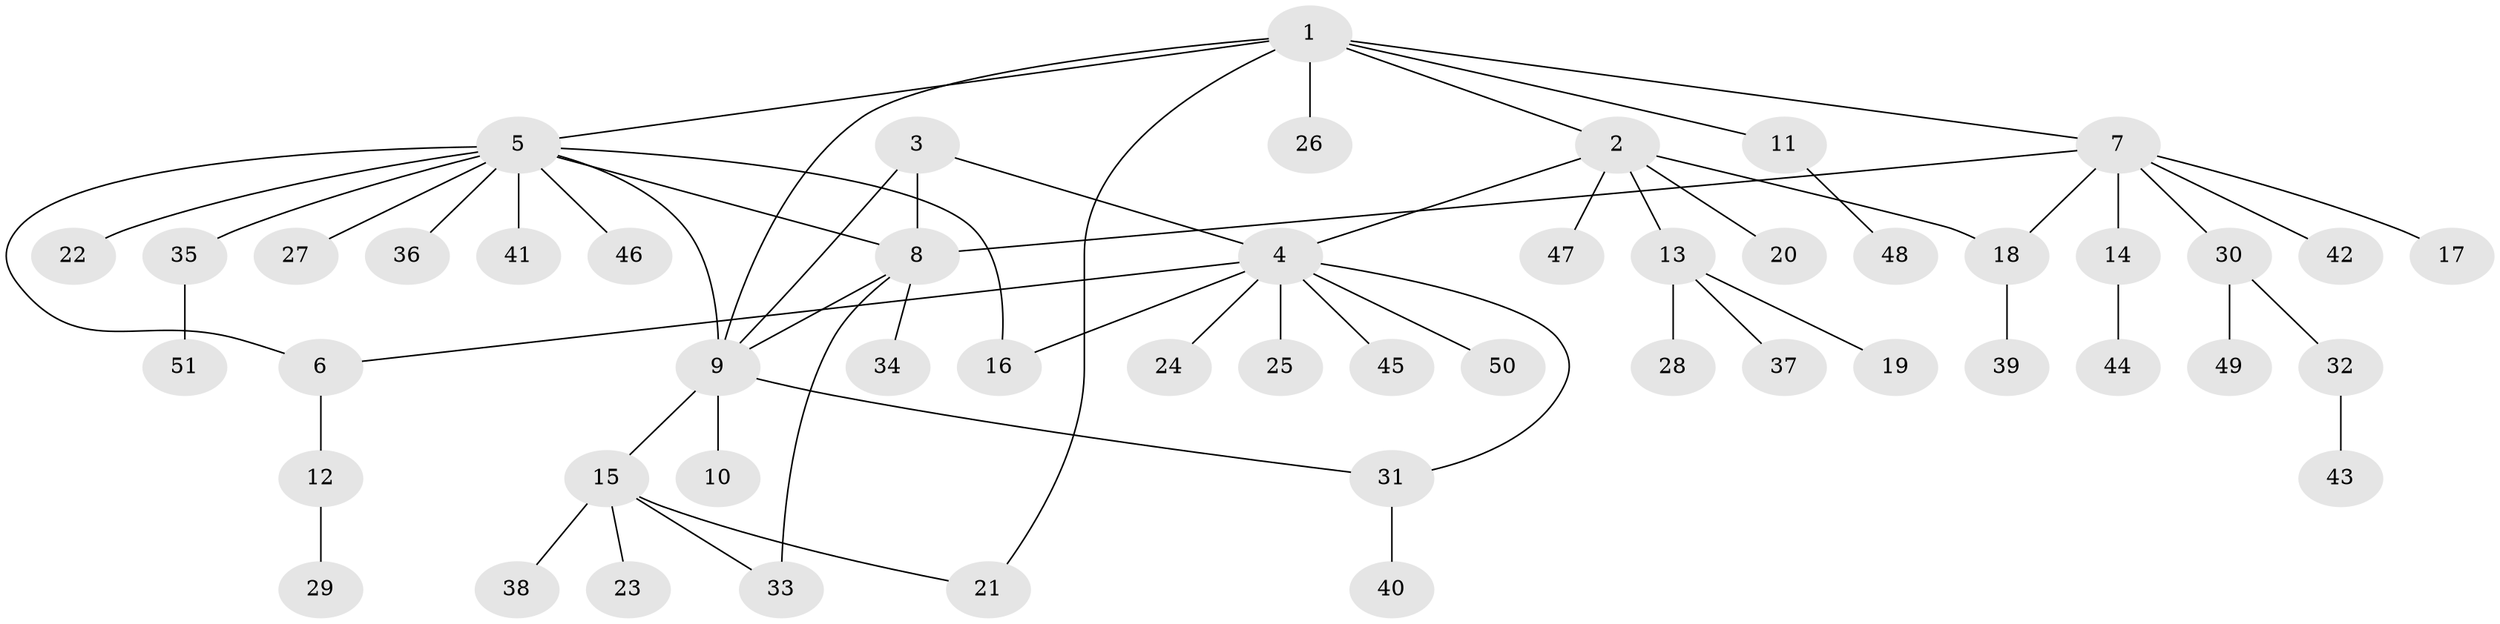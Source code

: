 // Generated by graph-tools (version 1.1) at 2025/11/02/27/25 16:11:37]
// undirected, 51 vertices, 61 edges
graph export_dot {
graph [start="1"]
  node [color=gray90,style=filled];
  1;
  2;
  3;
  4;
  5;
  6;
  7;
  8;
  9;
  10;
  11;
  12;
  13;
  14;
  15;
  16;
  17;
  18;
  19;
  20;
  21;
  22;
  23;
  24;
  25;
  26;
  27;
  28;
  29;
  30;
  31;
  32;
  33;
  34;
  35;
  36;
  37;
  38;
  39;
  40;
  41;
  42;
  43;
  44;
  45;
  46;
  47;
  48;
  49;
  50;
  51;
  1 -- 2;
  1 -- 5;
  1 -- 7;
  1 -- 9;
  1 -- 11;
  1 -- 21;
  1 -- 26;
  2 -- 4;
  2 -- 13;
  2 -- 18;
  2 -- 20;
  2 -- 47;
  3 -- 4;
  3 -- 8;
  3 -- 9;
  4 -- 6;
  4 -- 16;
  4 -- 24;
  4 -- 25;
  4 -- 31;
  4 -- 45;
  4 -- 50;
  5 -- 6;
  5 -- 8;
  5 -- 9;
  5 -- 16;
  5 -- 22;
  5 -- 27;
  5 -- 35;
  5 -- 36;
  5 -- 41;
  5 -- 46;
  6 -- 12;
  7 -- 8;
  7 -- 14;
  7 -- 17;
  7 -- 18;
  7 -- 30;
  7 -- 42;
  8 -- 9;
  8 -- 33;
  8 -- 34;
  9 -- 10;
  9 -- 15;
  9 -- 31;
  11 -- 48;
  12 -- 29;
  13 -- 19;
  13 -- 28;
  13 -- 37;
  14 -- 44;
  15 -- 21;
  15 -- 23;
  15 -- 33;
  15 -- 38;
  18 -- 39;
  30 -- 32;
  30 -- 49;
  31 -- 40;
  32 -- 43;
  35 -- 51;
}

